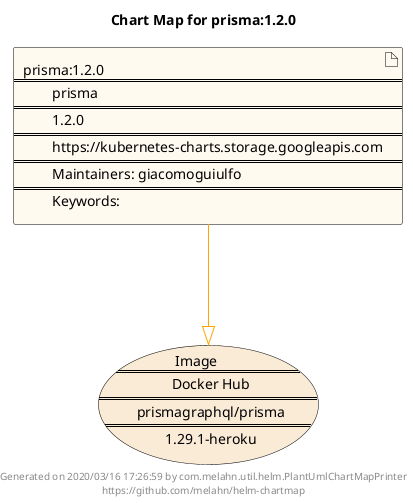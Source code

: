 @startuml
skinparam linetype ortho
skinparam backgroundColor white
skinparam usecaseBorderColor black
skinparam usecaseArrowColor LightSlateGray
skinparam artifactBorderColor black
skinparam artifactArrowColor LightSlateGray

title Chart Map for prisma:1.2.0

'There is one referenced Helm Chart
artifact "prisma:1.2.0\n====\n\tprisma\n====\n\t1.2.0\n====\n\thttps://kubernetes-charts.storage.googleapis.com\n====\n\tMaintainers: giacomoguiulfo\n====\n\tKeywords: " as prisma_1_2_0 #FloralWhite

'There is one referenced Docker Image
usecase "Image\n====\n\tDocker Hub\n====\n\tprismagraphql/prisma\n====\n\t1.29.1-heroku" as prismagraphql_prisma_1_29_1_heroku #AntiqueWhite

'Chart Dependencies
prisma_1_2_0--[#orange]-|>prismagraphql_prisma_1_29_1_heroku

center footer Generated on 2020/03/16 17:26:59 by com.melahn.util.helm.PlantUmlChartMapPrinter\nhttps://github.com/melahn/helm-chartmap
@enduml

